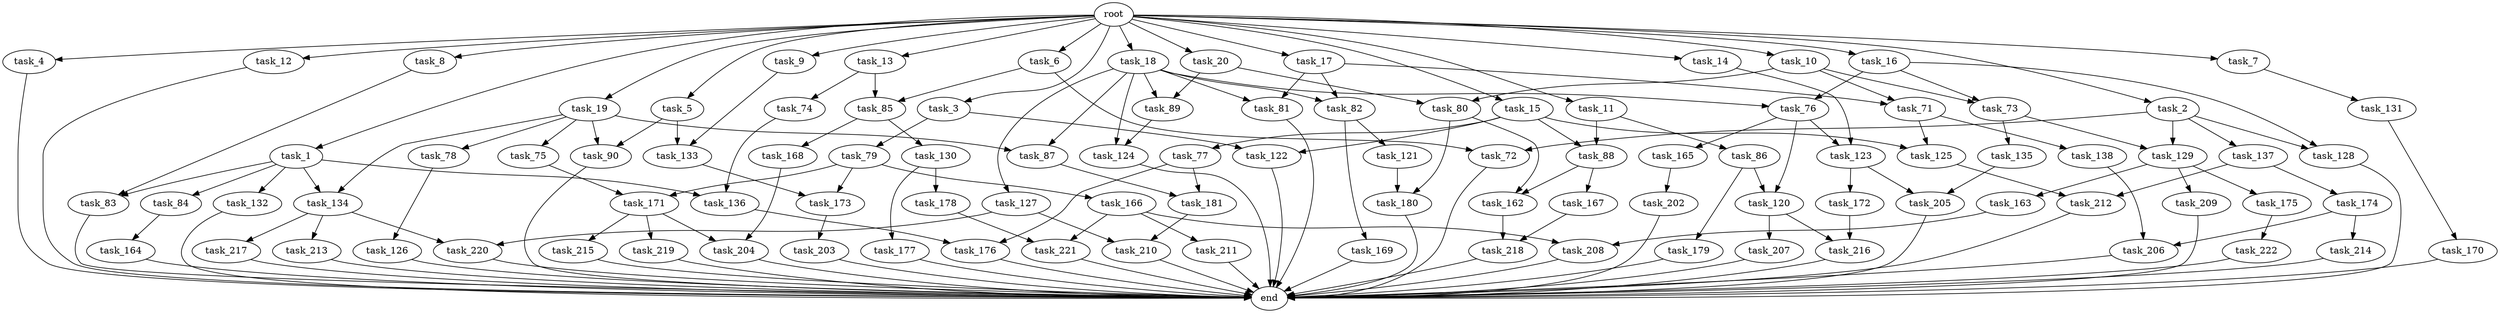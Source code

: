 digraph G {
  root [size="0.000000"];
  task_1 [size="1.024000"];
  task_2 [size="1.024000"];
  task_3 [size="1.024000"];
  task_4 [size="1.024000"];
  task_5 [size="1.024000"];
  task_6 [size="1.024000"];
  task_7 [size="1.024000"];
  task_8 [size="1.024000"];
  task_9 [size="1.024000"];
  task_10 [size="1.024000"];
  task_11 [size="1.024000"];
  task_12 [size="1.024000"];
  task_13 [size="1.024000"];
  task_14 [size="1.024000"];
  task_15 [size="1.024000"];
  task_16 [size="1.024000"];
  task_17 [size="1.024000"];
  task_18 [size="1.024000"];
  task_19 [size="1.024000"];
  task_20 [size="1.024000"];
  task_71 [size="618475290.624000"];
  task_72 [size="154618822.656000"];
  task_73 [size="523986010.112000"];
  task_74 [size="34359738.368000"];
  task_75 [size="309237645.312000"];
  task_76 [size="249108103.168000"];
  task_77 [size="137438953.472000"];
  task_78 [size="309237645.312000"];
  task_79 [size="420906795.008000"];
  task_80 [size="1168231104.512000"];
  task_81 [size="343597383.680000"];
  task_82 [size="343597383.680000"];
  task_83 [size="635655159.808000"];
  task_84 [size="420906795.008000"];
  task_85 [size="111669149.696000"];
  task_86 [size="34359738.368000"];
  task_87 [size="343597383.680000"];
  task_88 [size="171798691.840000"];
  task_89 [size="893353197.568000"];
  task_90 [size="858993459.200000"];
  task_120 [size="1408749273.088000"];
  task_121 [size="858993459.200000"];
  task_122 [size="558345748.480000"];
  task_123 [size="858993459.200000"];
  task_124 [size="249108103.168000"];
  task_125 [size="996432412.672000"];
  task_126 [size="420906795.008000"];
  task_127 [size="34359738.368000"];
  task_128 [size="292057776.128000"];
  task_129 [size="773094113.280000"];
  task_130 [size="214748364.800000"];
  task_131 [size="214748364.800000"];
  task_132 [size="420906795.008000"];
  task_133 [size="764504178.688000"];
  task_134 [size="730144440.320000"];
  task_135 [size="695784701.952000"];
  task_136 [size="498216206.336000"];
  task_137 [size="77309411.328000"];
  task_138 [size="858993459.200000"];
  task_162 [size="214748364.800000"];
  task_163 [size="77309411.328000"];
  task_164 [size="214748364.800000"];
  task_165 [size="549755813.888000"];
  task_166 [size="858993459.200000"];
  task_167 [size="137438953.472000"];
  task_168 [size="214748364.800000"];
  task_169 [size="858993459.200000"];
  task_170 [size="34359738.368000"];
  task_171 [size="936302870.528000"];
  task_172 [size="549755813.888000"];
  task_173 [size="893353197.568000"];
  task_174 [size="137438953.472000"];
  task_175 [size="77309411.328000"];
  task_176 [size="910533066.752000"];
  task_177 [size="77309411.328000"];
  task_178 [size="77309411.328000"];
  task_179 [size="858993459.200000"];
  task_180 [size="154618822.656000"];
  task_181 [size="292057776.128000"];
  task_202 [size="695784701.952000"];
  task_203 [size="77309411.328000"];
  task_204 [size="730144440.320000"];
  task_205 [size="1099511627.776000"];
  task_206 [size="1005022347.264000"];
  task_207 [size="549755813.888000"];
  task_208 [size="386547056.640000"];
  task_209 [size="77309411.328000"];
  task_210 [size="584115552.256000"];
  task_211 [size="309237645.312000"];
  task_212 [size="352187318.272000"];
  task_213 [size="34359738.368000"];
  task_214 [size="695784701.952000"];
  task_215 [size="695784701.952000"];
  task_216 [size="687194767.360000"];
  task_217 [size="34359738.368000"];
  task_218 [size="249108103.168000"];
  task_219 [size="695784701.952000"];
  task_220 [size="584115552.256000"];
  task_221 [size="1005022347.264000"];
  task_222 [size="137438953.472000"];
  end [size="0.000000"];

  root -> task_1 [size="1.000000"];
  root -> task_2 [size="1.000000"];
  root -> task_3 [size="1.000000"];
  root -> task_4 [size="1.000000"];
  root -> task_5 [size="1.000000"];
  root -> task_6 [size="1.000000"];
  root -> task_7 [size="1.000000"];
  root -> task_8 [size="1.000000"];
  root -> task_9 [size="1.000000"];
  root -> task_10 [size="1.000000"];
  root -> task_11 [size="1.000000"];
  root -> task_12 [size="1.000000"];
  root -> task_13 [size="1.000000"];
  root -> task_14 [size="1.000000"];
  root -> task_15 [size="1.000000"];
  root -> task_16 [size="1.000000"];
  root -> task_17 [size="1.000000"];
  root -> task_18 [size="1.000000"];
  root -> task_19 [size="1.000000"];
  root -> task_20 [size="1.000000"];
  task_1 -> task_83 [size="411041792.000000"];
  task_1 -> task_84 [size="411041792.000000"];
  task_1 -> task_132 [size="411041792.000000"];
  task_1 -> task_134 [size="411041792.000000"];
  task_1 -> task_136 [size="411041792.000000"];
  task_2 -> task_72 [size="75497472.000000"];
  task_2 -> task_128 [size="75497472.000000"];
  task_2 -> task_129 [size="75497472.000000"];
  task_2 -> task_137 [size="75497472.000000"];
  task_3 -> task_79 [size="411041792.000000"];
  task_3 -> task_122 [size="411041792.000000"];
  task_4 -> end [size="1.000000"];
  task_5 -> task_90 [size="536870912.000000"];
  task_5 -> task_133 [size="536870912.000000"];
  task_6 -> task_72 [size="75497472.000000"];
  task_6 -> task_85 [size="75497472.000000"];
  task_7 -> task_131 [size="209715200.000000"];
  task_8 -> task_83 [size="209715200.000000"];
  task_9 -> task_133 [size="209715200.000000"];
  task_10 -> task_71 [size="301989888.000000"];
  task_10 -> task_73 [size="301989888.000000"];
  task_10 -> task_80 [size="301989888.000000"];
  task_11 -> task_86 [size="33554432.000000"];
  task_11 -> task_88 [size="33554432.000000"];
  task_12 -> end [size="1.000000"];
  task_13 -> task_74 [size="33554432.000000"];
  task_13 -> task_85 [size="33554432.000000"];
  task_14 -> task_123 [size="301989888.000000"];
  task_15 -> task_77 [size="134217728.000000"];
  task_15 -> task_88 [size="134217728.000000"];
  task_15 -> task_122 [size="134217728.000000"];
  task_15 -> task_125 [size="134217728.000000"];
  task_16 -> task_73 [size="209715200.000000"];
  task_16 -> task_76 [size="209715200.000000"];
  task_16 -> task_128 [size="209715200.000000"];
  task_17 -> task_71 [size="301989888.000000"];
  task_17 -> task_81 [size="301989888.000000"];
  task_17 -> task_82 [size="301989888.000000"];
  task_18 -> task_76 [size="33554432.000000"];
  task_18 -> task_81 [size="33554432.000000"];
  task_18 -> task_82 [size="33554432.000000"];
  task_18 -> task_87 [size="33554432.000000"];
  task_18 -> task_89 [size="33554432.000000"];
  task_18 -> task_124 [size="33554432.000000"];
  task_18 -> task_127 [size="33554432.000000"];
  task_19 -> task_75 [size="301989888.000000"];
  task_19 -> task_78 [size="301989888.000000"];
  task_19 -> task_87 [size="301989888.000000"];
  task_19 -> task_90 [size="301989888.000000"];
  task_19 -> task_134 [size="301989888.000000"];
  task_20 -> task_80 [size="838860800.000000"];
  task_20 -> task_89 [size="838860800.000000"];
  task_71 -> task_125 [size="838860800.000000"];
  task_71 -> task_138 [size="838860800.000000"];
  task_72 -> end [size="1.000000"];
  task_73 -> task_129 [size="679477248.000000"];
  task_73 -> task_135 [size="679477248.000000"];
  task_74 -> task_136 [size="75497472.000000"];
  task_75 -> task_171 [size="75497472.000000"];
  task_76 -> task_120 [size="536870912.000000"];
  task_76 -> task_123 [size="536870912.000000"];
  task_76 -> task_165 [size="536870912.000000"];
  task_77 -> task_176 [size="209715200.000000"];
  task_77 -> task_181 [size="209715200.000000"];
  task_78 -> task_126 [size="411041792.000000"];
  task_79 -> task_166 [size="838860800.000000"];
  task_79 -> task_171 [size="838860800.000000"];
  task_79 -> task_173 [size="838860800.000000"];
  task_80 -> task_162 [size="75497472.000000"];
  task_80 -> task_180 [size="75497472.000000"];
  task_81 -> end [size="1.000000"];
  task_82 -> task_121 [size="838860800.000000"];
  task_82 -> task_169 [size="838860800.000000"];
  task_83 -> end [size="1.000000"];
  task_84 -> task_164 [size="209715200.000000"];
  task_85 -> task_130 [size="209715200.000000"];
  task_85 -> task_168 [size="209715200.000000"];
  task_86 -> task_120 [size="838860800.000000"];
  task_86 -> task_179 [size="838860800.000000"];
  task_87 -> task_181 [size="75497472.000000"];
  task_88 -> task_162 [size="134217728.000000"];
  task_88 -> task_167 [size="134217728.000000"];
  task_89 -> task_124 [size="209715200.000000"];
  task_90 -> end [size="1.000000"];
  task_120 -> task_207 [size="536870912.000000"];
  task_120 -> task_216 [size="536870912.000000"];
  task_121 -> task_180 [size="75497472.000000"];
  task_122 -> end [size="1.000000"];
  task_123 -> task_172 [size="536870912.000000"];
  task_123 -> task_205 [size="536870912.000000"];
  task_124 -> end [size="1.000000"];
  task_125 -> task_212 [size="209715200.000000"];
  task_126 -> end [size="1.000000"];
  task_127 -> task_210 [size="536870912.000000"];
  task_127 -> task_220 [size="536870912.000000"];
  task_128 -> end [size="1.000000"];
  task_129 -> task_163 [size="75497472.000000"];
  task_129 -> task_175 [size="75497472.000000"];
  task_129 -> task_209 [size="75497472.000000"];
  task_130 -> task_177 [size="75497472.000000"];
  task_130 -> task_178 [size="75497472.000000"];
  task_131 -> task_170 [size="33554432.000000"];
  task_132 -> end [size="1.000000"];
  task_133 -> task_173 [size="33554432.000000"];
  task_134 -> task_213 [size="33554432.000000"];
  task_134 -> task_217 [size="33554432.000000"];
  task_134 -> task_220 [size="33554432.000000"];
  task_135 -> task_205 [size="536870912.000000"];
  task_136 -> task_176 [size="679477248.000000"];
  task_137 -> task_174 [size="134217728.000000"];
  task_137 -> task_212 [size="134217728.000000"];
  task_138 -> task_206 [size="301989888.000000"];
  task_162 -> task_218 [size="209715200.000000"];
  task_163 -> task_208 [size="75497472.000000"];
  task_164 -> end [size="1.000000"];
  task_165 -> task_202 [size="679477248.000000"];
  task_166 -> task_208 [size="301989888.000000"];
  task_166 -> task_211 [size="301989888.000000"];
  task_166 -> task_221 [size="301989888.000000"];
  task_167 -> task_218 [size="33554432.000000"];
  task_168 -> task_204 [size="33554432.000000"];
  task_169 -> end [size="1.000000"];
  task_170 -> end [size="1.000000"];
  task_171 -> task_204 [size="679477248.000000"];
  task_171 -> task_215 [size="679477248.000000"];
  task_171 -> task_219 [size="679477248.000000"];
  task_172 -> task_216 [size="134217728.000000"];
  task_173 -> task_203 [size="75497472.000000"];
  task_174 -> task_206 [size="679477248.000000"];
  task_174 -> task_214 [size="679477248.000000"];
  task_175 -> task_222 [size="134217728.000000"];
  task_176 -> end [size="1.000000"];
  task_177 -> end [size="1.000000"];
  task_178 -> task_221 [size="679477248.000000"];
  task_179 -> end [size="1.000000"];
  task_180 -> end [size="1.000000"];
  task_181 -> task_210 [size="33554432.000000"];
  task_202 -> end [size="1.000000"];
  task_203 -> end [size="1.000000"];
  task_204 -> end [size="1.000000"];
  task_205 -> end [size="1.000000"];
  task_206 -> end [size="1.000000"];
  task_207 -> end [size="1.000000"];
  task_208 -> end [size="1.000000"];
  task_209 -> end [size="1.000000"];
  task_210 -> end [size="1.000000"];
  task_211 -> end [size="1.000000"];
  task_212 -> end [size="1.000000"];
  task_213 -> end [size="1.000000"];
  task_214 -> end [size="1.000000"];
  task_215 -> end [size="1.000000"];
  task_216 -> end [size="1.000000"];
  task_217 -> end [size="1.000000"];
  task_218 -> end [size="1.000000"];
  task_219 -> end [size="1.000000"];
  task_220 -> end [size="1.000000"];
  task_221 -> end [size="1.000000"];
  task_222 -> end [size="1.000000"];
}
